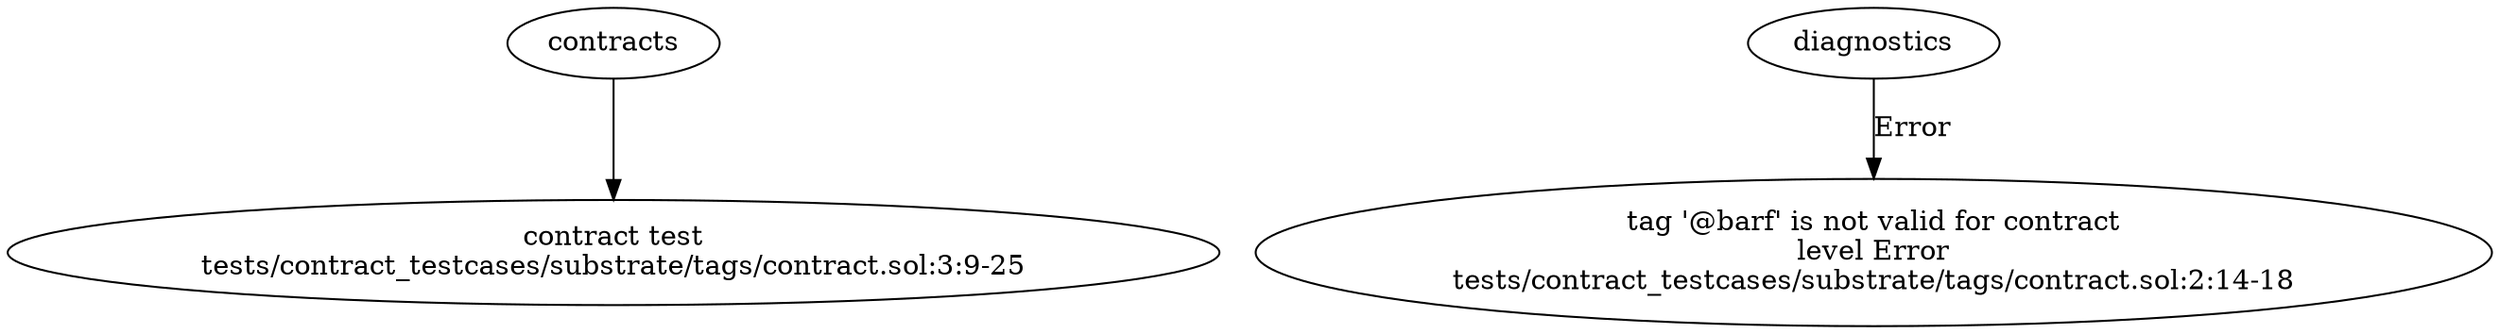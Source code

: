 strict digraph "tests/contract_testcases/substrate/tags/contract.sol" {
	contract [label="contract test\ntests/contract_testcases/substrate/tags/contract.sol:3:9-25"]
	diagnostic [label="tag '@barf' is not valid for contract\nlevel Error\ntests/contract_testcases/substrate/tags/contract.sol:2:14-18"]
	contracts -> contract
	diagnostics -> diagnostic [label="Error"]
}
